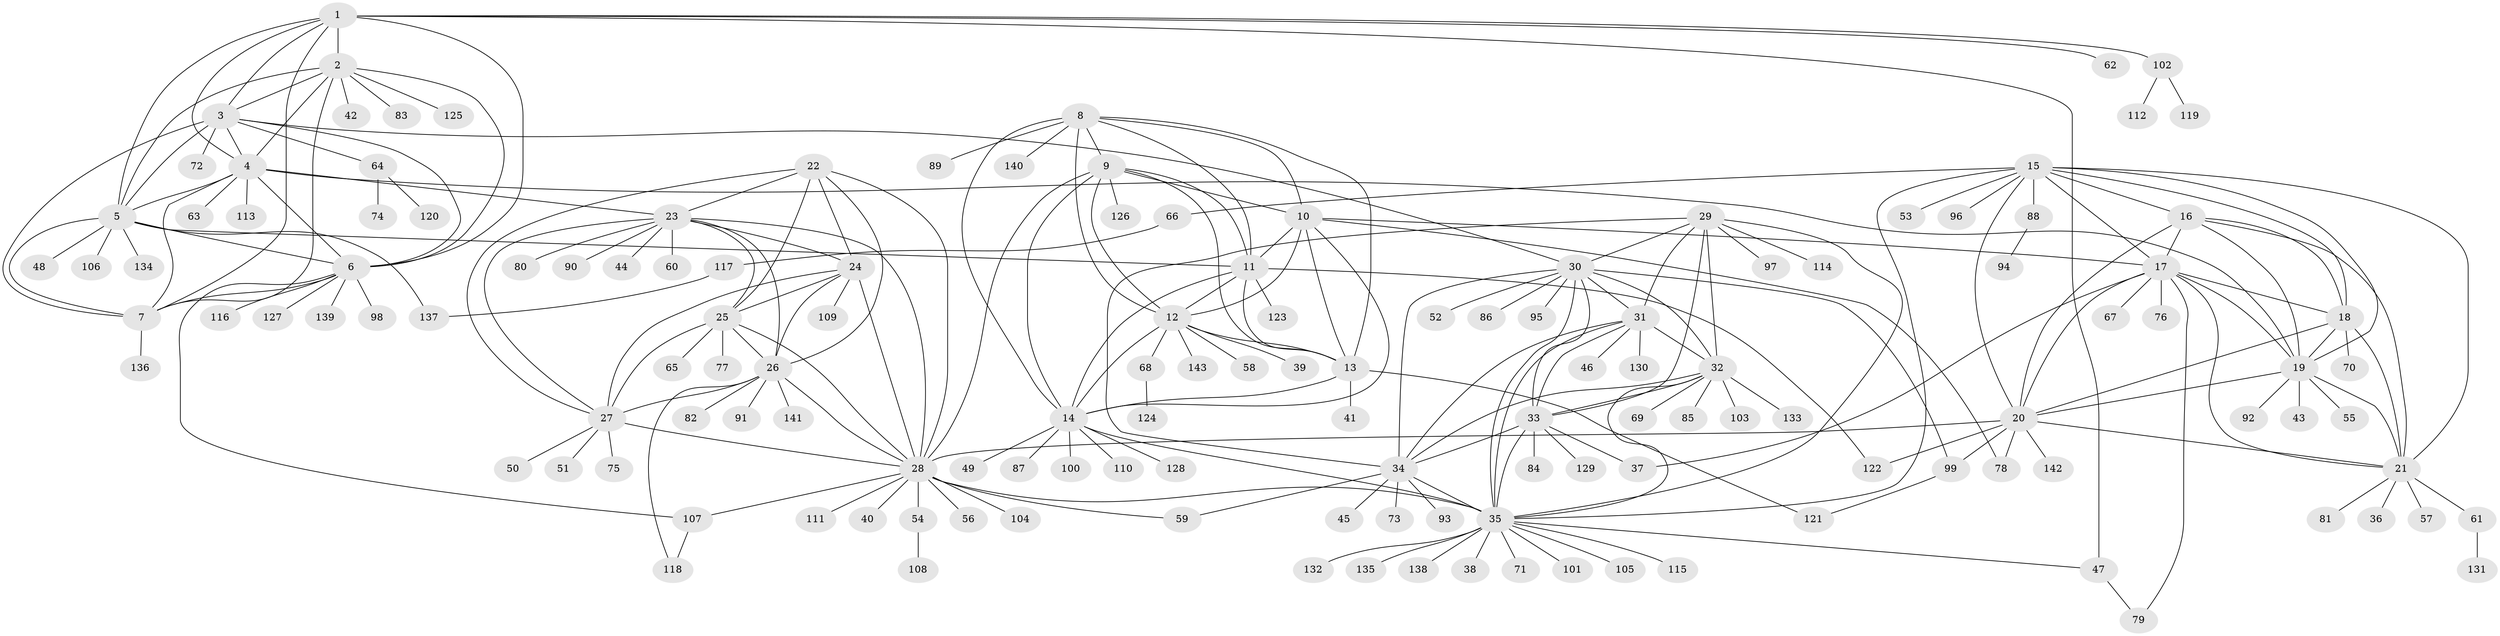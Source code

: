// coarse degree distribution, {10: 0.014084507042253521, 6: 0.014084507042253521, 4: 0.014084507042253521, 3: 0.028169014084507043, 7: 0.028169014084507043, 5: 0.014084507042253521, 1: 0.7887323943661971, 11: 0.028169014084507043, 13: 0.028169014084507043, 2: 0.028169014084507043, 9: 0.014084507042253521}
// Generated by graph-tools (version 1.1) at 2025/57/03/04/25 21:57:26]
// undirected, 143 vertices, 234 edges
graph export_dot {
graph [start="1"]
  node [color=gray90,style=filled];
  1;
  2;
  3;
  4;
  5;
  6;
  7;
  8;
  9;
  10;
  11;
  12;
  13;
  14;
  15;
  16;
  17;
  18;
  19;
  20;
  21;
  22;
  23;
  24;
  25;
  26;
  27;
  28;
  29;
  30;
  31;
  32;
  33;
  34;
  35;
  36;
  37;
  38;
  39;
  40;
  41;
  42;
  43;
  44;
  45;
  46;
  47;
  48;
  49;
  50;
  51;
  52;
  53;
  54;
  55;
  56;
  57;
  58;
  59;
  60;
  61;
  62;
  63;
  64;
  65;
  66;
  67;
  68;
  69;
  70;
  71;
  72;
  73;
  74;
  75;
  76;
  77;
  78;
  79;
  80;
  81;
  82;
  83;
  84;
  85;
  86;
  87;
  88;
  89;
  90;
  91;
  92;
  93;
  94;
  95;
  96;
  97;
  98;
  99;
  100;
  101;
  102;
  103;
  104;
  105;
  106;
  107;
  108;
  109;
  110;
  111;
  112;
  113;
  114;
  115;
  116;
  117;
  118;
  119;
  120;
  121;
  122;
  123;
  124;
  125;
  126;
  127;
  128;
  129;
  130;
  131;
  132;
  133;
  134;
  135;
  136;
  137;
  138;
  139;
  140;
  141;
  142;
  143;
  1 -- 2;
  1 -- 3;
  1 -- 4;
  1 -- 5;
  1 -- 6;
  1 -- 7;
  1 -- 47;
  1 -- 62;
  1 -- 102;
  2 -- 3;
  2 -- 4;
  2 -- 5;
  2 -- 6;
  2 -- 7;
  2 -- 42;
  2 -- 83;
  2 -- 125;
  3 -- 4;
  3 -- 5;
  3 -- 6;
  3 -- 7;
  3 -- 30;
  3 -- 64;
  3 -- 72;
  4 -- 5;
  4 -- 6;
  4 -- 7;
  4 -- 19;
  4 -- 23;
  4 -- 63;
  4 -- 113;
  5 -- 6;
  5 -- 7;
  5 -- 11;
  5 -- 48;
  5 -- 106;
  5 -- 134;
  5 -- 137;
  6 -- 7;
  6 -- 98;
  6 -- 107;
  6 -- 116;
  6 -- 127;
  6 -- 139;
  7 -- 136;
  8 -- 9;
  8 -- 10;
  8 -- 11;
  8 -- 12;
  8 -- 13;
  8 -- 14;
  8 -- 89;
  8 -- 140;
  9 -- 10;
  9 -- 11;
  9 -- 12;
  9 -- 13;
  9 -- 14;
  9 -- 28;
  9 -- 126;
  10 -- 11;
  10 -- 12;
  10 -- 13;
  10 -- 14;
  10 -- 17;
  10 -- 78;
  11 -- 12;
  11 -- 13;
  11 -- 14;
  11 -- 122;
  11 -- 123;
  12 -- 13;
  12 -- 14;
  12 -- 39;
  12 -- 58;
  12 -- 68;
  12 -- 143;
  13 -- 14;
  13 -- 41;
  13 -- 121;
  14 -- 35;
  14 -- 49;
  14 -- 87;
  14 -- 100;
  14 -- 110;
  14 -- 128;
  15 -- 16;
  15 -- 17;
  15 -- 18;
  15 -- 19;
  15 -- 20;
  15 -- 21;
  15 -- 35;
  15 -- 53;
  15 -- 66;
  15 -- 88;
  15 -- 96;
  16 -- 17;
  16 -- 18;
  16 -- 19;
  16 -- 20;
  16 -- 21;
  17 -- 18;
  17 -- 19;
  17 -- 20;
  17 -- 21;
  17 -- 37;
  17 -- 67;
  17 -- 76;
  17 -- 79;
  18 -- 19;
  18 -- 20;
  18 -- 21;
  18 -- 70;
  19 -- 20;
  19 -- 21;
  19 -- 43;
  19 -- 55;
  19 -- 92;
  20 -- 21;
  20 -- 28;
  20 -- 78;
  20 -- 99;
  20 -- 122;
  20 -- 142;
  21 -- 36;
  21 -- 57;
  21 -- 61;
  21 -- 81;
  22 -- 23;
  22 -- 24;
  22 -- 25;
  22 -- 26;
  22 -- 27;
  22 -- 28;
  23 -- 24;
  23 -- 25;
  23 -- 26;
  23 -- 27;
  23 -- 28;
  23 -- 44;
  23 -- 60;
  23 -- 80;
  23 -- 90;
  24 -- 25;
  24 -- 26;
  24 -- 27;
  24 -- 28;
  24 -- 109;
  25 -- 26;
  25 -- 27;
  25 -- 28;
  25 -- 65;
  25 -- 77;
  26 -- 27;
  26 -- 28;
  26 -- 82;
  26 -- 91;
  26 -- 118;
  26 -- 141;
  27 -- 28;
  27 -- 50;
  27 -- 51;
  27 -- 75;
  28 -- 35;
  28 -- 40;
  28 -- 54;
  28 -- 56;
  28 -- 59;
  28 -- 104;
  28 -- 107;
  28 -- 111;
  29 -- 30;
  29 -- 31;
  29 -- 32;
  29 -- 33;
  29 -- 34;
  29 -- 35;
  29 -- 97;
  29 -- 114;
  30 -- 31;
  30 -- 32;
  30 -- 33;
  30 -- 34;
  30 -- 35;
  30 -- 52;
  30 -- 86;
  30 -- 95;
  30 -- 99;
  31 -- 32;
  31 -- 33;
  31 -- 34;
  31 -- 35;
  31 -- 46;
  31 -- 130;
  32 -- 33;
  32 -- 34;
  32 -- 35;
  32 -- 69;
  32 -- 85;
  32 -- 103;
  32 -- 133;
  33 -- 34;
  33 -- 35;
  33 -- 37;
  33 -- 84;
  33 -- 129;
  34 -- 35;
  34 -- 45;
  34 -- 59;
  34 -- 73;
  34 -- 93;
  35 -- 38;
  35 -- 47;
  35 -- 71;
  35 -- 101;
  35 -- 105;
  35 -- 115;
  35 -- 132;
  35 -- 135;
  35 -- 138;
  47 -- 79;
  54 -- 108;
  61 -- 131;
  64 -- 74;
  64 -- 120;
  66 -- 117;
  68 -- 124;
  88 -- 94;
  99 -- 121;
  102 -- 112;
  102 -- 119;
  107 -- 118;
  117 -- 137;
}
